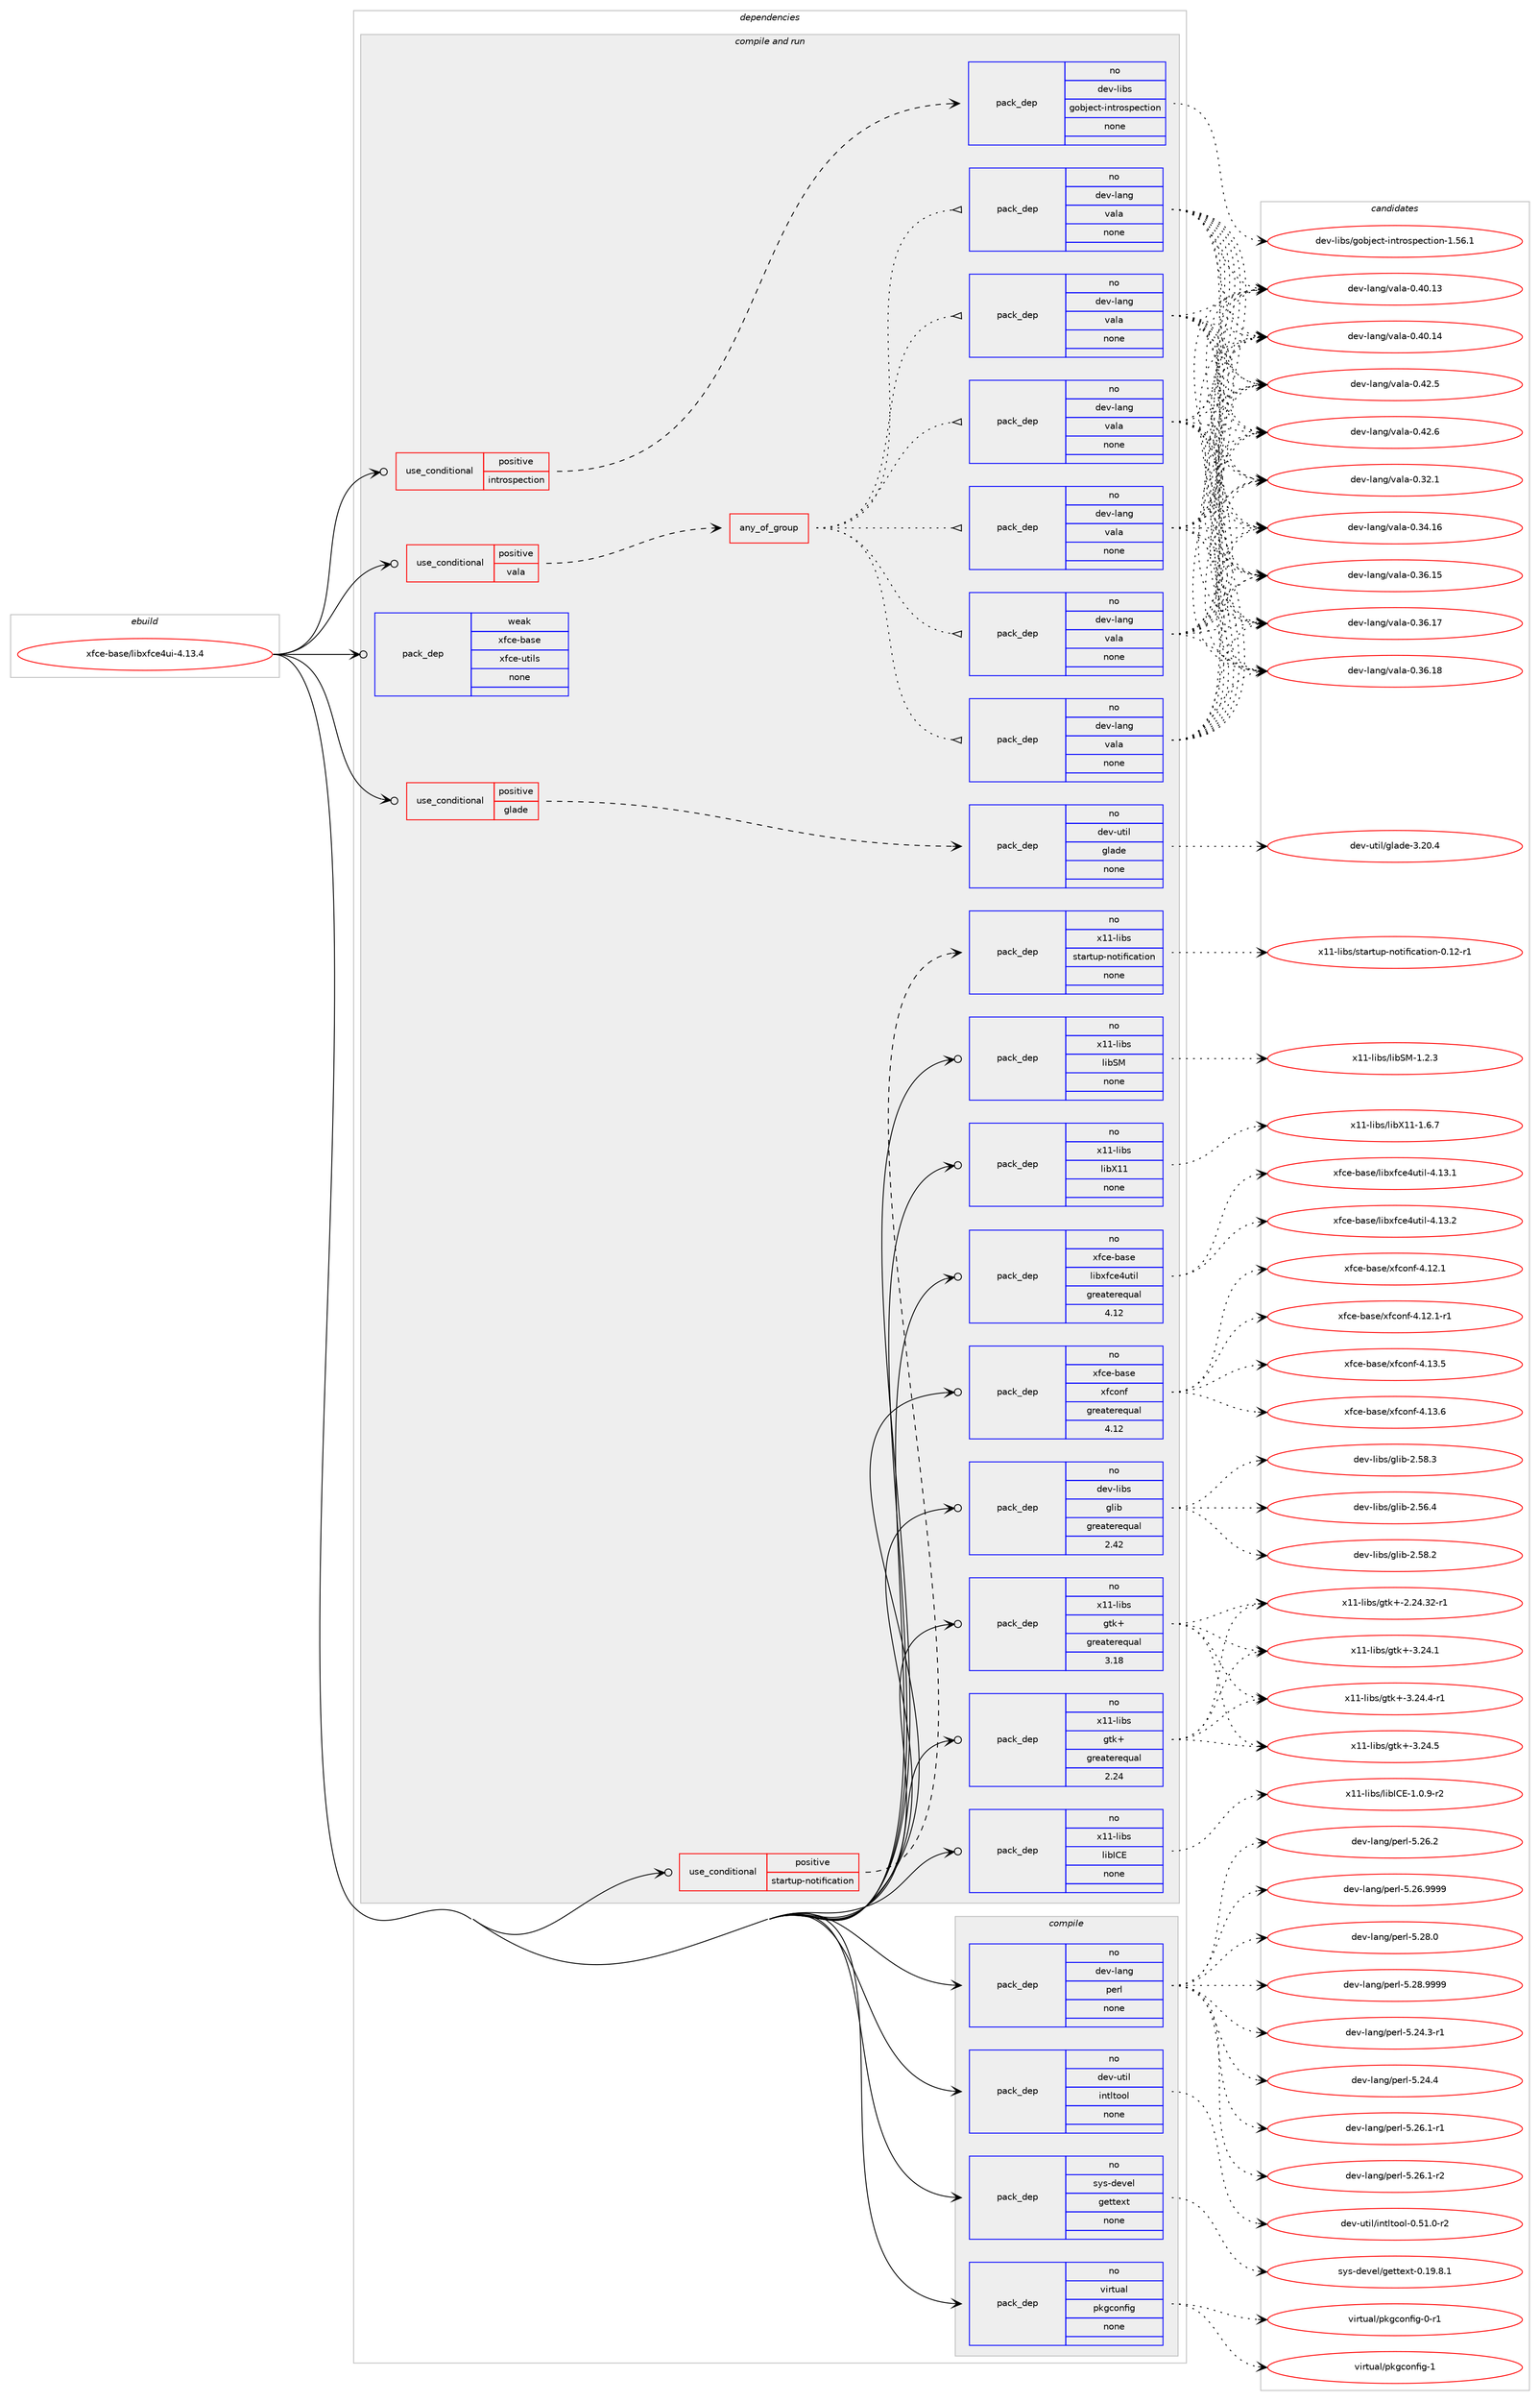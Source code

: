 digraph prolog {

# *************
# Graph options
# *************

newrank=true;
concentrate=true;
compound=true;
graph [rankdir=LR,fontname=Helvetica,fontsize=10,ranksep=1.5];#, ranksep=2.5, nodesep=0.2];
edge  [arrowhead=vee];
node  [fontname=Helvetica,fontsize=10];

# **********
# The ebuild
# **********

subgraph cluster_leftcol {
color=gray;
rank=same;
label=<<i>ebuild</i>>;
id [label="xfce-base/libxfce4ui-4.13.4", color=red, width=4, href="../xfce-base/libxfce4ui-4.13.4.svg"];
}

# ****************
# The dependencies
# ****************

subgraph cluster_midcol {
color=gray;
label=<<i>dependencies</i>>;
subgraph cluster_compile {
fillcolor="#eeeeee";
style=filled;
label=<<i>compile</i>>;
subgraph pack1274768 {
dependency1772435 [label=<<TABLE BORDER="0" CELLBORDER="1" CELLSPACING="0" CELLPADDING="4" WIDTH="220"><TR><TD ROWSPAN="6" CELLPADDING="30">pack_dep</TD></TR><TR><TD WIDTH="110">no</TD></TR><TR><TD>dev-lang</TD></TR><TR><TD>perl</TD></TR><TR><TD>none</TD></TR><TR><TD></TD></TR></TABLE>>, shape=none, color=blue];
}
id:e -> dependency1772435:w [weight=20,style="solid",arrowhead="vee"];
subgraph pack1274769 {
dependency1772436 [label=<<TABLE BORDER="0" CELLBORDER="1" CELLSPACING="0" CELLPADDING="4" WIDTH="220"><TR><TD ROWSPAN="6" CELLPADDING="30">pack_dep</TD></TR><TR><TD WIDTH="110">no</TD></TR><TR><TD>dev-util</TD></TR><TR><TD>intltool</TD></TR><TR><TD>none</TD></TR><TR><TD></TD></TR></TABLE>>, shape=none, color=blue];
}
id:e -> dependency1772436:w [weight=20,style="solid",arrowhead="vee"];
subgraph pack1274770 {
dependency1772437 [label=<<TABLE BORDER="0" CELLBORDER="1" CELLSPACING="0" CELLPADDING="4" WIDTH="220"><TR><TD ROWSPAN="6" CELLPADDING="30">pack_dep</TD></TR><TR><TD WIDTH="110">no</TD></TR><TR><TD>sys-devel</TD></TR><TR><TD>gettext</TD></TR><TR><TD>none</TD></TR><TR><TD></TD></TR></TABLE>>, shape=none, color=blue];
}
id:e -> dependency1772437:w [weight=20,style="solid",arrowhead="vee"];
subgraph pack1274771 {
dependency1772438 [label=<<TABLE BORDER="0" CELLBORDER="1" CELLSPACING="0" CELLPADDING="4" WIDTH="220"><TR><TD ROWSPAN="6" CELLPADDING="30">pack_dep</TD></TR><TR><TD WIDTH="110">no</TD></TR><TR><TD>virtual</TD></TR><TR><TD>pkgconfig</TD></TR><TR><TD>none</TD></TR><TR><TD></TD></TR></TABLE>>, shape=none, color=blue];
}
id:e -> dependency1772438:w [weight=20,style="solid",arrowhead="vee"];
}
subgraph cluster_compileandrun {
fillcolor="#eeeeee";
style=filled;
label=<<i>compile and run</i>>;
subgraph cond467747 {
dependency1772439 [label=<<TABLE BORDER="0" CELLBORDER="1" CELLSPACING="0" CELLPADDING="4"><TR><TD ROWSPAN="3" CELLPADDING="10">use_conditional</TD></TR><TR><TD>positive</TD></TR><TR><TD>glade</TD></TR></TABLE>>, shape=none, color=red];
subgraph pack1274772 {
dependency1772440 [label=<<TABLE BORDER="0" CELLBORDER="1" CELLSPACING="0" CELLPADDING="4" WIDTH="220"><TR><TD ROWSPAN="6" CELLPADDING="30">pack_dep</TD></TR><TR><TD WIDTH="110">no</TD></TR><TR><TD>dev-util</TD></TR><TR><TD>glade</TD></TR><TR><TD>none</TD></TR><TR><TD></TD></TR></TABLE>>, shape=none, color=blue];
}
dependency1772439:e -> dependency1772440:w [weight=20,style="dashed",arrowhead="vee"];
}
id:e -> dependency1772439:w [weight=20,style="solid",arrowhead="odotvee"];
subgraph cond467748 {
dependency1772441 [label=<<TABLE BORDER="0" CELLBORDER="1" CELLSPACING="0" CELLPADDING="4"><TR><TD ROWSPAN="3" CELLPADDING="10">use_conditional</TD></TR><TR><TD>positive</TD></TR><TR><TD>introspection</TD></TR></TABLE>>, shape=none, color=red];
subgraph pack1274773 {
dependency1772442 [label=<<TABLE BORDER="0" CELLBORDER="1" CELLSPACING="0" CELLPADDING="4" WIDTH="220"><TR><TD ROWSPAN="6" CELLPADDING="30">pack_dep</TD></TR><TR><TD WIDTH="110">no</TD></TR><TR><TD>dev-libs</TD></TR><TR><TD>gobject-introspection</TD></TR><TR><TD>none</TD></TR><TR><TD></TD></TR></TABLE>>, shape=none, color=blue];
}
dependency1772441:e -> dependency1772442:w [weight=20,style="dashed",arrowhead="vee"];
}
id:e -> dependency1772441:w [weight=20,style="solid",arrowhead="odotvee"];
subgraph cond467749 {
dependency1772443 [label=<<TABLE BORDER="0" CELLBORDER="1" CELLSPACING="0" CELLPADDING="4"><TR><TD ROWSPAN="3" CELLPADDING="10">use_conditional</TD></TR><TR><TD>positive</TD></TR><TR><TD>startup-notification</TD></TR></TABLE>>, shape=none, color=red];
subgraph pack1274774 {
dependency1772444 [label=<<TABLE BORDER="0" CELLBORDER="1" CELLSPACING="0" CELLPADDING="4" WIDTH="220"><TR><TD ROWSPAN="6" CELLPADDING="30">pack_dep</TD></TR><TR><TD WIDTH="110">no</TD></TR><TR><TD>x11-libs</TD></TR><TR><TD>startup-notification</TD></TR><TR><TD>none</TD></TR><TR><TD></TD></TR></TABLE>>, shape=none, color=blue];
}
dependency1772443:e -> dependency1772444:w [weight=20,style="dashed",arrowhead="vee"];
}
id:e -> dependency1772443:w [weight=20,style="solid",arrowhead="odotvee"];
subgraph cond467750 {
dependency1772445 [label=<<TABLE BORDER="0" CELLBORDER="1" CELLSPACING="0" CELLPADDING="4"><TR><TD ROWSPAN="3" CELLPADDING="10">use_conditional</TD></TR><TR><TD>positive</TD></TR><TR><TD>vala</TD></TR></TABLE>>, shape=none, color=red];
subgraph any28907 {
dependency1772446 [label=<<TABLE BORDER="0" CELLBORDER="1" CELLSPACING="0" CELLPADDING="4"><TR><TD CELLPADDING="10">any_of_group</TD></TR></TABLE>>, shape=none, color=red];subgraph pack1274775 {
dependency1772447 [label=<<TABLE BORDER="0" CELLBORDER="1" CELLSPACING="0" CELLPADDING="4" WIDTH="220"><TR><TD ROWSPAN="6" CELLPADDING="30">pack_dep</TD></TR><TR><TD WIDTH="110">no</TD></TR><TR><TD>dev-lang</TD></TR><TR><TD>vala</TD></TR><TR><TD>none</TD></TR><TR><TD></TD></TR></TABLE>>, shape=none, color=blue];
}
dependency1772446:e -> dependency1772447:w [weight=20,style="dotted",arrowhead="oinv"];
subgraph pack1274776 {
dependency1772448 [label=<<TABLE BORDER="0" CELLBORDER="1" CELLSPACING="0" CELLPADDING="4" WIDTH="220"><TR><TD ROWSPAN="6" CELLPADDING="30">pack_dep</TD></TR><TR><TD WIDTH="110">no</TD></TR><TR><TD>dev-lang</TD></TR><TR><TD>vala</TD></TR><TR><TD>none</TD></TR><TR><TD></TD></TR></TABLE>>, shape=none, color=blue];
}
dependency1772446:e -> dependency1772448:w [weight=20,style="dotted",arrowhead="oinv"];
subgraph pack1274777 {
dependency1772449 [label=<<TABLE BORDER="0" CELLBORDER="1" CELLSPACING="0" CELLPADDING="4" WIDTH="220"><TR><TD ROWSPAN="6" CELLPADDING="30">pack_dep</TD></TR><TR><TD WIDTH="110">no</TD></TR><TR><TD>dev-lang</TD></TR><TR><TD>vala</TD></TR><TR><TD>none</TD></TR><TR><TD></TD></TR></TABLE>>, shape=none, color=blue];
}
dependency1772446:e -> dependency1772449:w [weight=20,style="dotted",arrowhead="oinv"];
subgraph pack1274778 {
dependency1772450 [label=<<TABLE BORDER="0" CELLBORDER="1" CELLSPACING="0" CELLPADDING="4" WIDTH="220"><TR><TD ROWSPAN="6" CELLPADDING="30">pack_dep</TD></TR><TR><TD WIDTH="110">no</TD></TR><TR><TD>dev-lang</TD></TR><TR><TD>vala</TD></TR><TR><TD>none</TD></TR><TR><TD></TD></TR></TABLE>>, shape=none, color=blue];
}
dependency1772446:e -> dependency1772450:w [weight=20,style="dotted",arrowhead="oinv"];
subgraph pack1274779 {
dependency1772451 [label=<<TABLE BORDER="0" CELLBORDER="1" CELLSPACING="0" CELLPADDING="4" WIDTH="220"><TR><TD ROWSPAN="6" CELLPADDING="30">pack_dep</TD></TR><TR><TD WIDTH="110">no</TD></TR><TR><TD>dev-lang</TD></TR><TR><TD>vala</TD></TR><TR><TD>none</TD></TR><TR><TD></TD></TR></TABLE>>, shape=none, color=blue];
}
dependency1772446:e -> dependency1772451:w [weight=20,style="dotted",arrowhead="oinv"];
subgraph pack1274780 {
dependency1772452 [label=<<TABLE BORDER="0" CELLBORDER="1" CELLSPACING="0" CELLPADDING="4" WIDTH="220"><TR><TD ROWSPAN="6" CELLPADDING="30">pack_dep</TD></TR><TR><TD WIDTH="110">no</TD></TR><TR><TD>dev-lang</TD></TR><TR><TD>vala</TD></TR><TR><TD>none</TD></TR><TR><TD></TD></TR></TABLE>>, shape=none, color=blue];
}
dependency1772446:e -> dependency1772452:w [weight=20,style="dotted",arrowhead="oinv"];
}
dependency1772445:e -> dependency1772446:w [weight=20,style="dashed",arrowhead="vee"];
}
id:e -> dependency1772445:w [weight=20,style="solid",arrowhead="odotvee"];
subgraph pack1274781 {
dependency1772453 [label=<<TABLE BORDER="0" CELLBORDER="1" CELLSPACING="0" CELLPADDING="4" WIDTH="220"><TR><TD ROWSPAN="6" CELLPADDING="30">pack_dep</TD></TR><TR><TD WIDTH="110">no</TD></TR><TR><TD>dev-libs</TD></TR><TR><TD>glib</TD></TR><TR><TD>greaterequal</TD></TR><TR><TD>2.42</TD></TR></TABLE>>, shape=none, color=blue];
}
id:e -> dependency1772453:w [weight=20,style="solid",arrowhead="odotvee"];
subgraph pack1274782 {
dependency1772454 [label=<<TABLE BORDER="0" CELLBORDER="1" CELLSPACING="0" CELLPADDING="4" WIDTH="220"><TR><TD ROWSPAN="6" CELLPADDING="30">pack_dep</TD></TR><TR><TD WIDTH="110">no</TD></TR><TR><TD>x11-libs</TD></TR><TR><TD>gtk+</TD></TR><TR><TD>greaterequal</TD></TR><TR><TD>2.24</TD></TR></TABLE>>, shape=none, color=blue];
}
id:e -> dependency1772454:w [weight=20,style="solid",arrowhead="odotvee"];
subgraph pack1274783 {
dependency1772455 [label=<<TABLE BORDER="0" CELLBORDER="1" CELLSPACING="0" CELLPADDING="4" WIDTH="220"><TR><TD ROWSPAN="6" CELLPADDING="30">pack_dep</TD></TR><TR><TD WIDTH="110">no</TD></TR><TR><TD>x11-libs</TD></TR><TR><TD>gtk+</TD></TR><TR><TD>greaterequal</TD></TR><TR><TD>3.18</TD></TR></TABLE>>, shape=none, color=blue];
}
id:e -> dependency1772455:w [weight=20,style="solid",arrowhead="odotvee"];
subgraph pack1274784 {
dependency1772456 [label=<<TABLE BORDER="0" CELLBORDER="1" CELLSPACING="0" CELLPADDING="4" WIDTH="220"><TR><TD ROWSPAN="6" CELLPADDING="30">pack_dep</TD></TR><TR><TD WIDTH="110">no</TD></TR><TR><TD>x11-libs</TD></TR><TR><TD>libICE</TD></TR><TR><TD>none</TD></TR><TR><TD></TD></TR></TABLE>>, shape=none, color=blue];
}
id:e -> dependency1772456:w [weight=20,style="solid",arrowhead="odotvee"];
subgraph pack1274785 {
dependency1772457 [label=<<TABLE BORDER="0" CELLBORDER="1" CELLSPACING="0" CELLPADDING="4" WIDTH="220"><TR><TD ROWSPAN="6" CELLPADDING="30">pack_dep</TD></TR><TR><TD WIDTH="110">no</TD></TR><TR><TD>x11-libs</TD></TR><TR><TD>libSM</TD></TR><TR><TD>none</TD></TR><TR><TD></TD></TR></TABLE>>, shape=none, color=blue];
}
id:e -> dependency1772457:w [weight=20,style="solid",arrowhead="odotvee"];
subgraph pack1274786 {
dependency1772458 [label=<<TABLE BORDER="0" CELLBORDER="1" CELLSPACING="0" CELLPADDING="4" WIDTH="220"><TR><TD ROWSPAN="6" CELLPADDING="30">pack_dep</TD></TR><TR><TD WIDTH="110">no</TD></TR><TR><TD>x11-libs</TD></TR><TR><TD>libX11</TD></TR><TR><TD>none</TD></TR><TR><TD></TD></TR></TABLE>>, shape=none, color=blue];
}
id:e -> dependency1772458:w [weight=20,style="solid",arrowhead="odotvee"];
subgraph pack1274787 {
dependency1772459 [label=<<TABLE BORDER="0" CELLBORDER="1" CELLSPACING="0" CELLPADDING="4" WIDTH="220"><TR><TD ROWSPAN="6" CELLPADDING="30">pack_dep</TD></TR><TR><TD WIDTH="110">no</TD></TR><TR><TD>xfce-base</TD></TR><TR><TD>libxfce4util</TD></TR><TR><TD>greaterequal</TD></TR><TR><TD>4.12</TD></TR></TABLE>>, shape=none, color=blue];
}
id:e -> dependency1772459:w [weight=20,style="solid",arrowhead="odotvee"];
subgraph pack1274788 {
dependency1772460 [label=<<TABLE BORDER="0" CELLBORDER="1" CELLSPACING="0" CELLPADDING="4" WIDTH="220"><TR><TD ROWSPAN="6" CELLPADDING="30">pack_dep</TD></TR><TR><TD WIDTH="110">no</TD></TR><TR><TD>xfce-base</TD></TR><TR><TD>xfconf</TD></TR><TR><TD>greaterequal</TD></TR><TR><TD>4.12</TD></TR></TABLE>>, shape=none, color=blue];
}
id:e -> dependency1772460:w [weight=20,style="solid",arrowhead="odotvee"];
subgraph pack1274789 {
dependency1772461 [label=<<TABLE BORDER="0" CELLBORDER="1" CELLSPACING="0" CELLPADDING="4" WIDTH="220"><TR><TD ROWSPAN="6" CELLPADDING="30">pack_dep</TD></TR><TR><TD WIDTH="110">weak</TD></TR><TR><TD>xfce-base</TD></TR><TR><TD>xfce-utils</TD></TR><TR><TD>none</TD></TR><TR><TD></TD></TR></TABLE>>, shape=none, color=blue];
}
id:e -> dependency1772461:w [weight=20,style="solid",arrowhead="odotvee"];
}
subgraph cluster_run {
fillcolor="#eeeeee";
style=filled;
label=<<i>run</i>>;
}
}

# **************
# The candidates
# **************

subgraph cluster_choices {
rank=same;
color=gray;
label=<<i>candidates</i>>;

subgraph choice1274768 {
color=black;
nodesep=1;
choice100101118451089711010347112101114108455346505246514511449 [label="dev-lang/perl-5.24.3-r1", color=red, width=4,href="../dev-lang/perl-5.24.3-r1.svg"];
choice10010111845108971101034711210111410845534650524652 [label="dev-lang/perl-5.24.4", color=red, width=4,href="../dev-lang/perl-5.24.4.svg"];
choice100101118451089711010347112101114108455346505446494511449 [label="dev-lang/perl-5.26.1-r1", color=red, width=4,href="../dev-lang/perl-5.26.1-r1.svg"];
choice100101118451089711010347112101114108455346505446494511450 [label="dev-lang/perl-5.26.1-r2", color=red, width=4,href="../dev-lang/perl-5.26.1-r2.svg"];
choice10010111845108971101034711210111410845534650544650 [label="dev-lang/perl-5.26.2", color=red, width=4,href="../dev-lang/perl-5.26.2.svg"];
choice10010111845108971101034711210111410845534650544657575757 [label="dev-lang/perl-5.26.9999", color=red, width=4,href="../dev-lang/perl-5.26.9999.svg"];
choice10010111845108971101034711210111410845534650564648 [label="dev-lang/perl-5.28.0", color=red, width=4,href="../dev-lang/perl-5.28.0.svg"];
choice10010111845108971101034711210111410845534650564657575757 [label="dev-lang/perl-5.28.9999", color=red, width=4,href="../dev-lang/perl-5.28.9999.svg"];
dependency1772435:e -> choice100101118451089711010347112101114108455346505246514511449:w [style=dotted,weight="100"];
dependency1772435:e -> choice10010111845108971101034711210111410845534650524652:w [style=dotted,weight="100"];
dependency1772435:e -> choice100101118451089711010347112101114108455346505446494511449:w [style=dotted,weight="100"];
dependency1772435:e -> choice100101118451089711010347112101114108455346505446494511450:w [style=dotted,weight="100"];
dependency1772435:e -> choice10010111845108971101034711210111410845534650544650:w [style=dotted,weight="100"];
dependency1772435:e -> choice10010111845108971101034711210111410845534650544657575757:w [style=dotted,weight="100"];
dependency1772435:e -> choice10010111845108971101034711210111410845534650564648:w [style=dotted,weight="100"];
dependency1772435:e -> choice10010111845108971101034711210111410845534650564657575757:w [style=dotted,weight="100"];
}
subgraph choice1274769 {
color=black;
nodesep=1;
choice1001011184511711610510847105110116108116111111108454846534946484511450 [label="dev-util/intltool-0.51.0-r2", color=red, width=4,href="../dev-util/intltool-0.51.0-r2.svg"];
dependency1772436:e -> choice1001011184511711610510847105110116108116111111108454846534946484511450:w [style=dotted,weight="100"];
}
subgraph choice1274770 {
color=black;
nodesep=1;
choice1151211154510010111810110847103101116116101120116454846495746564649 [label="sys-devel/gettext-0.19.8.1", color=red, width=4,href="../sys-devel/gettext-0.19.8.1.svg"];
dependency1772437:e -> choice1151211154510010111810110847103101116116101120116454846495746564649:w [style=dotted,weight="100"];
}
subgraph choice1274771 {
color=black;
nodesep=1;
choice11810511411611797108471121071039911111010210510345484511449 [label="virtual/pkgconfig-0-r1", color=red, width=4,href="../virtual/pkgconfig-0-r1.svg"];
choice1181051141161179710847112107103991111101021051034549 [label="virtual/pkgconfig-1", color=red, width=4,href="../virtual/pkgconfig-1.svg"];
dependency1772438:e -> choice11810511411611797108471121071039911111010210510345484511449:w [style=dotted,weight="100"];
dependency1772438:e -> choice1181051141161179710847112107103991111101021051034549:w [style=dotted,weight="100"];
}
subgraph choice1274772 {
color=black;
nodesep=1;
choice10010111845117116105108471031089710010145514650484652 [label="dev-util/glade-3.20.4", color=red, width=4,href="../dev-util/glade-3.20.4.svg"];
dependency1772440:e -> choice10010111845117116105108471031089710010145514650484652:w [style=dotted,weight="100"];
}
subgraph choice1274773 {
color=black;
nodesep=1;
choice1001011184510810598115471031119810610199116451051101161141111151121019911610511111045494653544649 [label="dev-libs/gobject-introspection-1.56.1", color=red, width=4,href="../dev-libs/gobject-introspection-1.56.1.svg"];
dependency1772442:e -> choice1001011184510810598115471031119810610199116451051101161141111151121019911610511111045494653544649:w [style=dotted,weight="100"];
}
subgraph choice1274774 {
color=black;
nodesep=1;
choice12049494510810598115471151169711411611711245110111116105102105999711610511111045484649504511449 [label="x11-libs/startup-notification-0.12-r1", color=red, width=4,href="../x11-libs/startup-notification-0.12-r1.svg"];
dependency1772444:e -> choice12049494510810598115471151169711411611711245110111116105102105999711610511111045484649504511449:w [style=dotted,weight="100"];
}
subgraph choice1274775 {
color=black;
nodesep=1;
choice100101118451089711010347118971089745484651504649 [label="dev-lang/vala-0.32.1", color=red, width=4,href="../dev-lang/vala-0.32.1.svg"];
choice10010111845108971101034711897108974548465152464954 [label="dev-lang/vala-0.34.16", color=red, width=4,href="../dev-lang/vala-0.34.16.svg"];
choice10010111845108971101034711897108974548465154464953 [label="dev-lang/vala-0.36.15", color=red, width=4,href="../dev-lang/vala-0.36.15.svg"];
choice10010111845108971101034711897108974548465154464955 [label="dev-lang/vala-0.36.17", color=red, width=4,href="../dev-lang/vala-0.36.17.svg"];
choice10010111845108971101034711897108974548465154464956 [label="dev-lang/vala-0.36.18", color=red, width=4,href="../dev-lang/vala-0.36.18.svg"];
choice10010111845108971101034711897108974548465248464951 [label="dev-lang/vala-0.40.13", color=red, width=4,href="../dev-lang/vala-0.40.13.svg"];
choice10010111845108971101034711897108974548465248464952 [label="dev-lang/vala-0.40.14", color=red, width=4,href="../dev-lang/vala-0.40.14.svg"];
choice100101118451089711010347118971089745484652504653 [label="dev-lang/vala-0.42.5", color=red, width=4,href="../dev-lang/vala-0.42.5.svg"];
choice100101118451089711010347118971089745484652504654 [label="dev-lang/vala-0.42.6", color=red, width=4,href="../dev-lang/vala-0.42.6.svg"];
dependency1772447:e -> choice100101118451089711010347118971089745484651504649:w [style=dotted,weight="100"];
dependency1772447:e -> choice10010111845108971101034711897108974548465152464954:w [style=dotted,weight="100"];
dependency1772447:e -> choice10010111845108971101034711897108974548465154464953:w [style=dotted,weight="100"];
dependency1772447:e -> choice10010111845108971101034711897108974548465154464955:w [style=dotted,weight="100"];
dependency1772447:e -> choice10010111845108971101034711897108974548465154464956:w [style=dotted,weight="100"];
dependency1772447:e -> choice10010111845108971101034711897108974548465248464951:w [style=dotted,weight="100"];
dependency1772447:e -> choice10010111845108971101034711897108974548465248464952:w [style=dotted,weight="100"];
dependency1772447:e -> choice100101118451089711010347118971089745484652504653:w [style=dotted,weight="100"];
dependency1772447:e -> choice100101118451089711010347118971089745484652504654:w [style=dotted,weight="100"];
}
subgraph choice1274776 {
color=black;
nodesep=1;
choice100101118451089711010347118971089745484651504649 [label="dev-lang/vala-0.32.1", color=red, width=4,href="../dev-lang/vala-0.32.1.svg"];
choice10010111845108971101034711897108974548465152464954 [label="dev-lang/vala-0.34.16", color=red, width=4,href="../dev-lang/vala-0.34.16.svg"];
choice10010111845108971101034711897108974548465154464953 [label="dev-lang/vala-0.36.15", color=red, width=4,href="../dev-lang/vala-0.36.15.svg"];
choice10010111845108971101034711897108974548465154464955 [label="dev-lang/vala-0.36.17", color=red, width=4,href="../dev-lang/vala-0.36.17.svg"];
choice10010111845108971101034711897108974548465154464956 [label="dev-lang/vala-0.36.18", color=red, width=4,href="../dev-lang/vala-0.36.18.svg"];
choice10010111845108971101034711897108974548465248464951 [label="dev-lang/vala-0.40.13", color=red, width=4,href="../dev-lang/vala-0.40.13.svg"];
choice10010111845108971101034711897108974548465248464952 [label="dev-lang/vala-0.40.14", color=red, width=4,href="../dev-lang/vala-0.40.14.svg"];
choice100101118451089711010347118971089745484652504653 [label="dev-lang/vala-0.42.5", color=red, width=4,href="../dev-lang/vala-0.42.5.svg"];
choice100101118451089711010347118971089745484652504654 [label="dev-lang/vala-0.42.6", color=red, width=4,href="../dev-lang/vala-0.42.6.svg"];
dependency1772448:e -> choice100101118451089711010347118971089745484651504649:w [style=dotted,weight="100"];
dependency1772448:e -> choice10010111845108971101034711897108974548465152464954:w [style=dotted,weight="100"];
dependency1772448:e -> choice10010111845108971101034711897108974548465154464953:w [style=dotted,weight="100"];
dependency1772448:e -> choice10010111845108971101034711897108974548465154464955:w [style=dotted,weight="100"];
dependency1772448:e -> choice10010111845108971101034711897108974548465154464956:w [style=dotted,weight="100"];
dependency1772448:e -> choice10010111845108971101034711897108974548465248464951:w [style=dotted,weight="100"];
dependency1772448:e -> choice10010111845108971101034711897108974548465248464952:w [style=dotted,weight="100"];
dependency1772448:e -> choice100101118451089711010347118971089745484652504653:w [style=dotted,weight="100"];
dependency1772448:e -> choice100101118451089711010347118971089745484652504654:w [style=dotted,weight="100"];
}
subgraph choice1274777 {
color=black;
nodesep=1;
choice100101118451089711010347118971089745484651504649 [label="dev-lang/vala-0.32.1", color=red, width=4,href="../dev-lang/vala-0.32.1.svg"];
choice10010111845108971101034711897108974548465152464954 [label="dev-lang/vala-0.34.16", color=red, width=4,href="../dev-lang/vala-0.34.16.svg"];
choice10010111845108971101034711897108974548465154464953 [label="dev-lang/vala-0.36.15", color=red, width=4,href="../dev-lang/vala-0.36.15.svg"];
choice10010111845108971101034711897108974548465154464955 [label="dev-lang/vala-0.36.17", color=red, width=4,href="../dev-lang/vala-0.36.17.svg"];
choice10010111845108971101034711897108974548465154464956 [label="dev-lang/vala-0.36.18", color=red, width=4,href="../dev-lang/vala-0.36.18.svg"];
choice10010111845108971101034711897108974548465248464951 [label="dev-lang/vala-0.40.13", color=red, width=4,href="../dev-lang/vala-0.40.13.svg"];
choice10010111845108971101034711897108974548465248464952 [label="dev-lang/vala-0.40.14", color=red, width=4,href="../dev-lang/vala-0.40.14.svg"];
choice100101118451089711010347118971089745484652504653 [label="dev-lang/vala-0.42.5", color=red, width=4,href="../dev-lang/vala-0.42.5.svg"];
choice100101118451089711010347118971089745484652504654 [label="dev-lang/vala-0.42.6", color=red, width=4,href="../dev-lang/vala-0.42.6.svg"];
dependency1772449:e -> choice100101118451089711010347118971089745484651504649:w [style=dotted,weight="100"];
dependency1772449:e -> choice10010111845108971101034711897108974548465152464954:w [style=dotted,weight="100"];
dependency1772449:e -> choice10010111845108971101034711897108974548465154464953:w [style=dotted,weight="100"];
dependency1772449:e -> choice10010111845108971101034711897108974548465154464955:w [style=dotted,weight="100"];
dependency1772449:e -> choice10010111845108971101034711897108974548465154464956:w [style=dotted,weight="100"];
dependency1772449:e -> choice10010111845108971101034711897108974548465248464951:w [style=dotted,weight="100"];
dependency1772449:e -> choice10010111845108971101034711897108974548465248464952:w [style=dotted,weight="100"];
dependency1772449:e -> choice100101118451089711010347118971089745484652504653:w [style=dotted,weight="100"];
dependency1772449:e -> choice100101118451089711010347118971089745484652504654:w [style=dotted,weight="100"];
}
subgraph choice1274778 {
color=black;
nodesep=1;
choice100101118451089711010347118971089745484651504649 [label="dev-lang/vala-0.32.1", color=red, width=4,href="../dev-lang/vala-0.32.1.svg"];
choice10010111845108971101034711897108974548465152464954 [label="dev-lang/vala-0.34.16", color=red, width=4,href="../dev-lang/vala-0.34.16.svg"];
choice10010111845108971101034711897108974548465154464953 [label="dev-lang/vala-0.36.15", color=red, width=4,href="../dev-lang/vala-0.36.15.svg"];
choice10010111845108971101034711897108974548465154464955 [label="dev-lang/vala-0.36.17", color=red, width=4,href="../dev-lang/vala-0.36.17.svg"];
choice10010111845108971101034711897108974548465154464956 [label="dev-lang/vala-0.36.18", color=red, width=4,href="../dev-lang/vala-0.36.18.svg"];
choice10010111845108971101034711897108974548465248464951 [label="dev-lang/vala-0.40.13", color=red, width=4,href="../dev-lang/vala-0.40.13.svg"];
choice10010111845108971101034711897108974548465248464952 [label="dev-lang/vala-0.40.14", color=red, width=4,href="../dev-lang/vala-0.40.14.svg"];
choice100101118451089711010347118971089745484652504653 [label="dev-lang/vala-0.42.5", color=red, width=4,href="../dev-lang/vala-0.42.5.svg"];
choice100101118451089711010347118971089745484652504654 [label="dev-lang/vala-0.42.6", color=red, width=4,href="../dev-lang/vala-0.42.6.svg"];
dependency1772450:e -> choice100101118451089711010347118971089745484651504649:w [style=dotted,weight="100"];
dependency1772450:e -> choice10010111845108971101034711897108974548465152464954:w [style=dotted,weight="100"];
dependency1772450:e -> choice10010111845108971101034711897108974548465154464953:w [style=dotted,weight="100"];
dependency1772450:e -> choice10010111845108971101034711897108974548465154464955:w [style=dotted,weight="100"];
dependency1772450:e -> choice10010111845108971101034711897108974548465154464956:w [style=dotted,weight="100"];
dependency1772450:e -> choice10010111845108971101034711897108974548465248464951:w [style=dotted,weight="100"];
dependency1772450:e -> choice10010111845108971101034711897108974548465248464952:w [style=dotted,weight="100"];
dependency1772450:e -> choice100101118451089711010347118971089745484652504653:w [style=dotted,weight="100"];
dependency1772450:e -> choice100101118451089711010347118971089745484652504654:w [style=dotted,weight="100"];
}
subgraph choice1274779 {
color=black;
nodesep=1;
choice100101118451089711010347118971089745484651504649 [label="dev-lang/vala-0.32.1", color=red, width=4,href="../dev-lang/vala-0.32.1.svg"];
choice10010111845108971101034711897108974548465152464954 [label="dev-lang/vala-0.34.16", color=red, width=4,href="../dev-lang/vala-0.34.16.svg"];
choice10010111845108971101034711897108974548465154464953 [label="dev-lang/vala-0.36.15", color=red, width=4,href="../dev-lang/vala-0.36.15.svg"];
choice10010111845108971101034711897108974548465154464955 [label="dev-lang/vala-0.36.17", color=red, width=4,href="../dev-lang/vala-0.36.17.svg"];
choice10010111845108971101034711897108974548465154464956 [label="dev-lang/vala-0.36.18", color=red, width=4,href="../dev-lang/vala-0.36.18.svg"];
choice10010111845108971101034711897108974548465248464951 [label="dev-lang/vala-0.40.13", color=red, width=4,href="../dev-lang/vala-0.40.13.svg"];
choice10010111845108971101034711897108974548465248464952 [label="dev-lang/vala-0.40.14", color=red, width=4,href="../dev-lang/vala-0.40.14.svg"];
choice100101118451089711010347118971089745484652504653 [label="dev-lang/vala-0.42.5", color=red, width=4,href="../dev-lang/vala-0.42.5.svg"];
choice100101118451089711010347118971089745484652504654 [label="dev-lang/vala-0.42.6", color=red, width=4,href="../dev-lang/vala-0.42.6.svg"];
dependency1772451:e -> choice100101118451089711010347118971089745484651504649:w [style=dotted,weight="100"];
dependency1772451:e -> choice10010111845108971101034711897108974548465152464954:w [style=dotted,weight="100"];
dependency1772451:e -> choice10010111845108971101034711897108974548465154464953:w [style=dotted,weight="100"];
dependency1772451:e -> choice10010111845108971101034711897108974548465154464955:w [style=dotted,weight="100"];
dependency1772451:e -> choice10010111845108971101034711897108974548465154464956:w [style=dotted,weight="100"];
dependency1772451:e -> choice10010111845108971101034711897108974548465248464951:w [style=dotted,weight="100"];
dependency1772451:e -> choice10010111845108971101034711897108974548465248464952:w [style=dotted,weight="100"];
dependency1772451:e -> choice100101118451089711010347118971089745484652504653:w [style=dotted,weight="100"];
dependency1772451:e -> choice100101118451089711010347118971089745484652504654:w [style=dotted,weight="100"];
}
subgraph choice1274780 {
color=black;
nodesep=1;
choice100101118451089711010347118971089745484651504649 [label="dev-lang/vala-0.32.1", color=red, width=4,href="../dev-lang/vala-0.32.1.svg"];
choice10010111845108971101034711897108974548465152464954 [label="dev-lang/vala-0.34.16", color=red, width=4,href="../dev-lang/vala-0.34.16.svg"];
choice10010111845108971101034711897108974548465154464953 [label="dev-lang/vala-0.36.15", color=red, width=4,href="../dev-lang/vala-0.36.15.svg"];
choice10010111845108971101034711897108974548465154464955 [label="dev-lang/vala-0.36.17", color=red, width=4,href="../dev-lang/vala-0.36.17.svg"];
choice10010111845108971101034711897108974548465154464956 [label="dev-lang/vala-0.36.18", color=red, width=4,href="../dev-lang/vala-0.36.18.svg"];
choice10010111845108971101034711897108974548465248464951 [label="dev-lang/vala-0.40.13", color=red, width=4,href="../dev-lang/vala-0.40.13.svg"];
choice10010111845108971101034711897108974548465248464952 [label="dev-lang/vala-0.40.14", color=red, width=4,href="../dev-lang/vala-0.40.14.svg"];
choice100101118451089711010347118971089745484652504653 [label="dev-lang/vala-0.42.5", color=red, width=4,href="../dev-lang/vala-0.42.5.svg"];
choice100101118451089711010347118971089745484652504654 [label="dev-lang/vala-0.42.6", color=red, width=4,href="../dev-lang/vala-0.42.6.svg"];
dependency1772452:e -> choice100101118451089711010347118971089745484651504649:w [style=dotted,weight="100"];
dependency1772452:e -> choice10010111845108971101034711897108974548465152464954:w [style=dotted,weight="100"];
dependency1772452:e -> choice10010111845108971101034711897108974548465154464953:w [style=dotted,weight="100"];
dependency1772452:e -> choice10010111845108971101034711897108974548465154464955:w [style=dotted,weight="100"];
dependency1772452:e -> choice10010111845108971101034711897108974548465154464956:w [style=dotted,weight="100"];
dependency1772452:e -> choice10010111845108971101034711897108974548465248464951:w [style=dotted,weight="100"];
dependency1772452:e -> choice10010111845108971101034711897108974548465248464952:w [style=dotted,weight="100"];
dependency1772452:e -> choice100101118451089711010347118971089745484652504653:w [style=dotted,weight="100"];
dependency1772452:e -> choice100101118451089711010347118971089745484652504654:w [style=dotted,weight="100"];
}
subgraph choice1274781 {
color=black;
nodesep=1;
choice1001011184510810598115471031081059845504653544652 [label="dev-libs/glib-2.56.4", color=red, width=4,href="../dev-libs/glib-2.56.4.svg"];
choice1001011184510810598115471031081059845504653564650 [label="dev-libs/glib-2.58.2", color=red, width=4,href="../dev-libs/glib-2.58.2.svg"];
choice1001011184510810598115471031081059845504653564651 [label="dev-libs/glib-2.58.3", color=red, width=4,href="../dev-libs/glib-2.58.3.svg"];
dependency1772453:e -> choice1001011184510810598115471031081059845504653544652:w [style=dotted,weight="100"];
dependency1772453:e -> choice1001011184510810598115471031081059845504653564650:w [style=dotted,weight="100"];
dependency1772453:e -> choice1001011184510810598115471031081059845504653564651:w [style=dotted,weight="100"];
}
subgraph choice1274782 {
color=black;
nodesep=1;
choice12049494510810598115471031161074345504650524651504511449 [label="x11-libs/gtk+-2.24.32-r1", color=red, width=4,href="../x11-libs/gtk+-2.24.32-r1.svg"];
choice12049494510810598115471031161074345514650524649 [label="x11-libs/gtk+-3.24.1", color=red, width=4,href="../x11-libs/gtk+-3.24.1.svg"];
choice120494945108105981154710311610743455146505246524511449 [label="x11-libs/gtk+-3.24.4-r1", color=red, width=4,href="../x11-libs/gtk+-3.24.4-r1.svg"];
choice12049494510810598115471031161074345514650524653 [label="x11-libs/gtk+-3.24.5", color=red, width=4,href="../x11-libs/gtk+-3.24.5.svg"];
dependency1772454:e -> choice12049494510810598115471031161074345504650524651504511449:w [style=dotted,weight="100"];
dependency1772454:e -> choice12049494510810598115471031161074345514650524649:w [style=dotted,weight="100"];
dependency1772454:e -> choice120494945108105981154710311610743455146505246524511449:w [style=dotted,weight="100"];
dependency1772454:e -> choice12049494510810598115471031161074345514650524653:w [style=dotted,weight="100"];
}
subgraph choice1274783 {
color=black;
nodesep=1;
choice12049494510810598115471031161074345504650524651504511449 [label="x11-libs/gtk+-2.24.32-r1", color=red, width=4,href="../x11-libs/gtk+-2.24.32-r1.svg"];
choice12049494510810598115471031161074345514650524649 [label="x11-libs/gtk+-3.24.1", color=red, width=4,href="../x11-libs/gtk+-3.24.1.svg"];
choice120494945108105981154710311610743455146505246524511449 [label="x11-libs/gtk+-3.24.4-r1", color=red, width=4,href="../x11-libs/gtk+-3.24.4-r1.svg"];
choice12049494510810598115471031161074345514650524653 [label="x11-libs/gtk+-3.24.5", color=red, width=4,href="../x11-libs/gtk+-3.24.5.svg"];
dependency1772455:e -> choice12049494510810598115471031161074345504650524651504511449:w [style=dotted,weight="100"];
dependency1772455:e -> choice12049494510810598115471031161074345514650524649:w [style=dotted,weight="100"];
dependency1772455:e -> choice120494945108105981154710311610743455146505246524511449:w [style=dotted,weight="100"];
dependency1772455:e -> choice12049494510810598115471031161074345514650524653:w [style=dotted,weight="100"];
}
subgraph choice1274784 {
color=black;
nodesep=1;
choice1204949451081059811547108105987367694549464846574511450 [label="x11-libs/libICE-1.0.9-r2", color=red, width=4,href="../x11-libs/libICE-1.0.9-r2.svg"];
dependency1772456:e -> choice1204949451081059811547108105987367694549464846574511450:w [style=dotted,weight="100"];
}
subgraph choice1274785 {
color=black;
nodesep=1;
choice1204949451081059811547108105988377454946504651 [label="x11-libs/libSM-1.2.3", color=red, width=4,href="../x11-libs/libSM-1.2.3.svg"];
dependency1772457:e -> choice1204949451081059811547108105988377454946504651:w [style=dotted,weight="100"];
}
subgraph choice1274786 {
color=black;
nodesep=1;
choice120494945108105981154710810598884949454946544655 [label="x11-libs/libX11-1.6.7", color=red, width=4,href="../x11-libs/libX11-1.6.7.svg"];
dependency1772458:e -> choice120494945108105981154710810598884949454946544655:w [style=dotted,weight="100"];
}
subgraph choice1274787 {
color=black;
nodesep=1;
choice120102991014598971151014710810598120102991015211711610510845524649514649 [label="xfce-base/libxfce4util-4.13.1", color=red, width=4,href="../xfce-base/libxfce4util-4.13.1.svg"];
choice120102991014598971151014710810598120102991015211711610510845524649514650 [label="xfce-base/libxfce4util-4.13.2", color=red, width=4,href="../xfce-base/libxfce4util-4.13.2.svg"];
dependency1772459:e -> choice120102991014598971151014710810598120102991015211711610510845524649514649:w [style=dotted,weight="100"];
dependency1772459:e -> choice120102991014598971151014710810598120102991015211711610510845524649514650:w [style=dotted,weight="100"];
}
subgraph choice1274788 {
color=black;
nodesep=1;
choice12010299101459897115101471201029911111010245524649504649 [label="xfce-base/xfconf-4.12.1", color=red, width=4,href="../xfce-base/xfconf-4.12.1.svg"];
choice120102991014598971151014712010299111110102455246495046494511449 [label="xfce-base/xfconf-4.12.1-r1", color=red, width=4,href="../xfce-base/xfconf-4.12.1-r1.svg"];
choice12010299101459897115101471201029911111010245524649514653 [label="xfce-base/xfconf-4.13.5", color=red, width=4,href="../xfce-base/xfconf-4.13.5.svg"];
choice12010299101459897115101471201029911111010245524649514654 [label="xfce-base/xfconf-4.13.6", color=red, width=4,href="../xfce-base/xfconf-4.13.6.svg"];
dependency1772460:e -> choice12010299101459897115101471201029911111010245524649504649:w [style=dotted,weight="100"];
dependency1772460:e -> choice120102991014598971151014712010299111110102455246495046494511449:w [style=dotted,weight="100"];
dependency1772460:e -> choice12010299101459897115101471201029911111010245524649514653:w [style=dotted,weight="100"];
dependency1772460:e -> choice12010299101459897115101471201029911111010245524649514654:w [style=dotted,weight="100"];
}
subgraph choice1274789 {
color=black;
nodesep=1;
}
}

}
